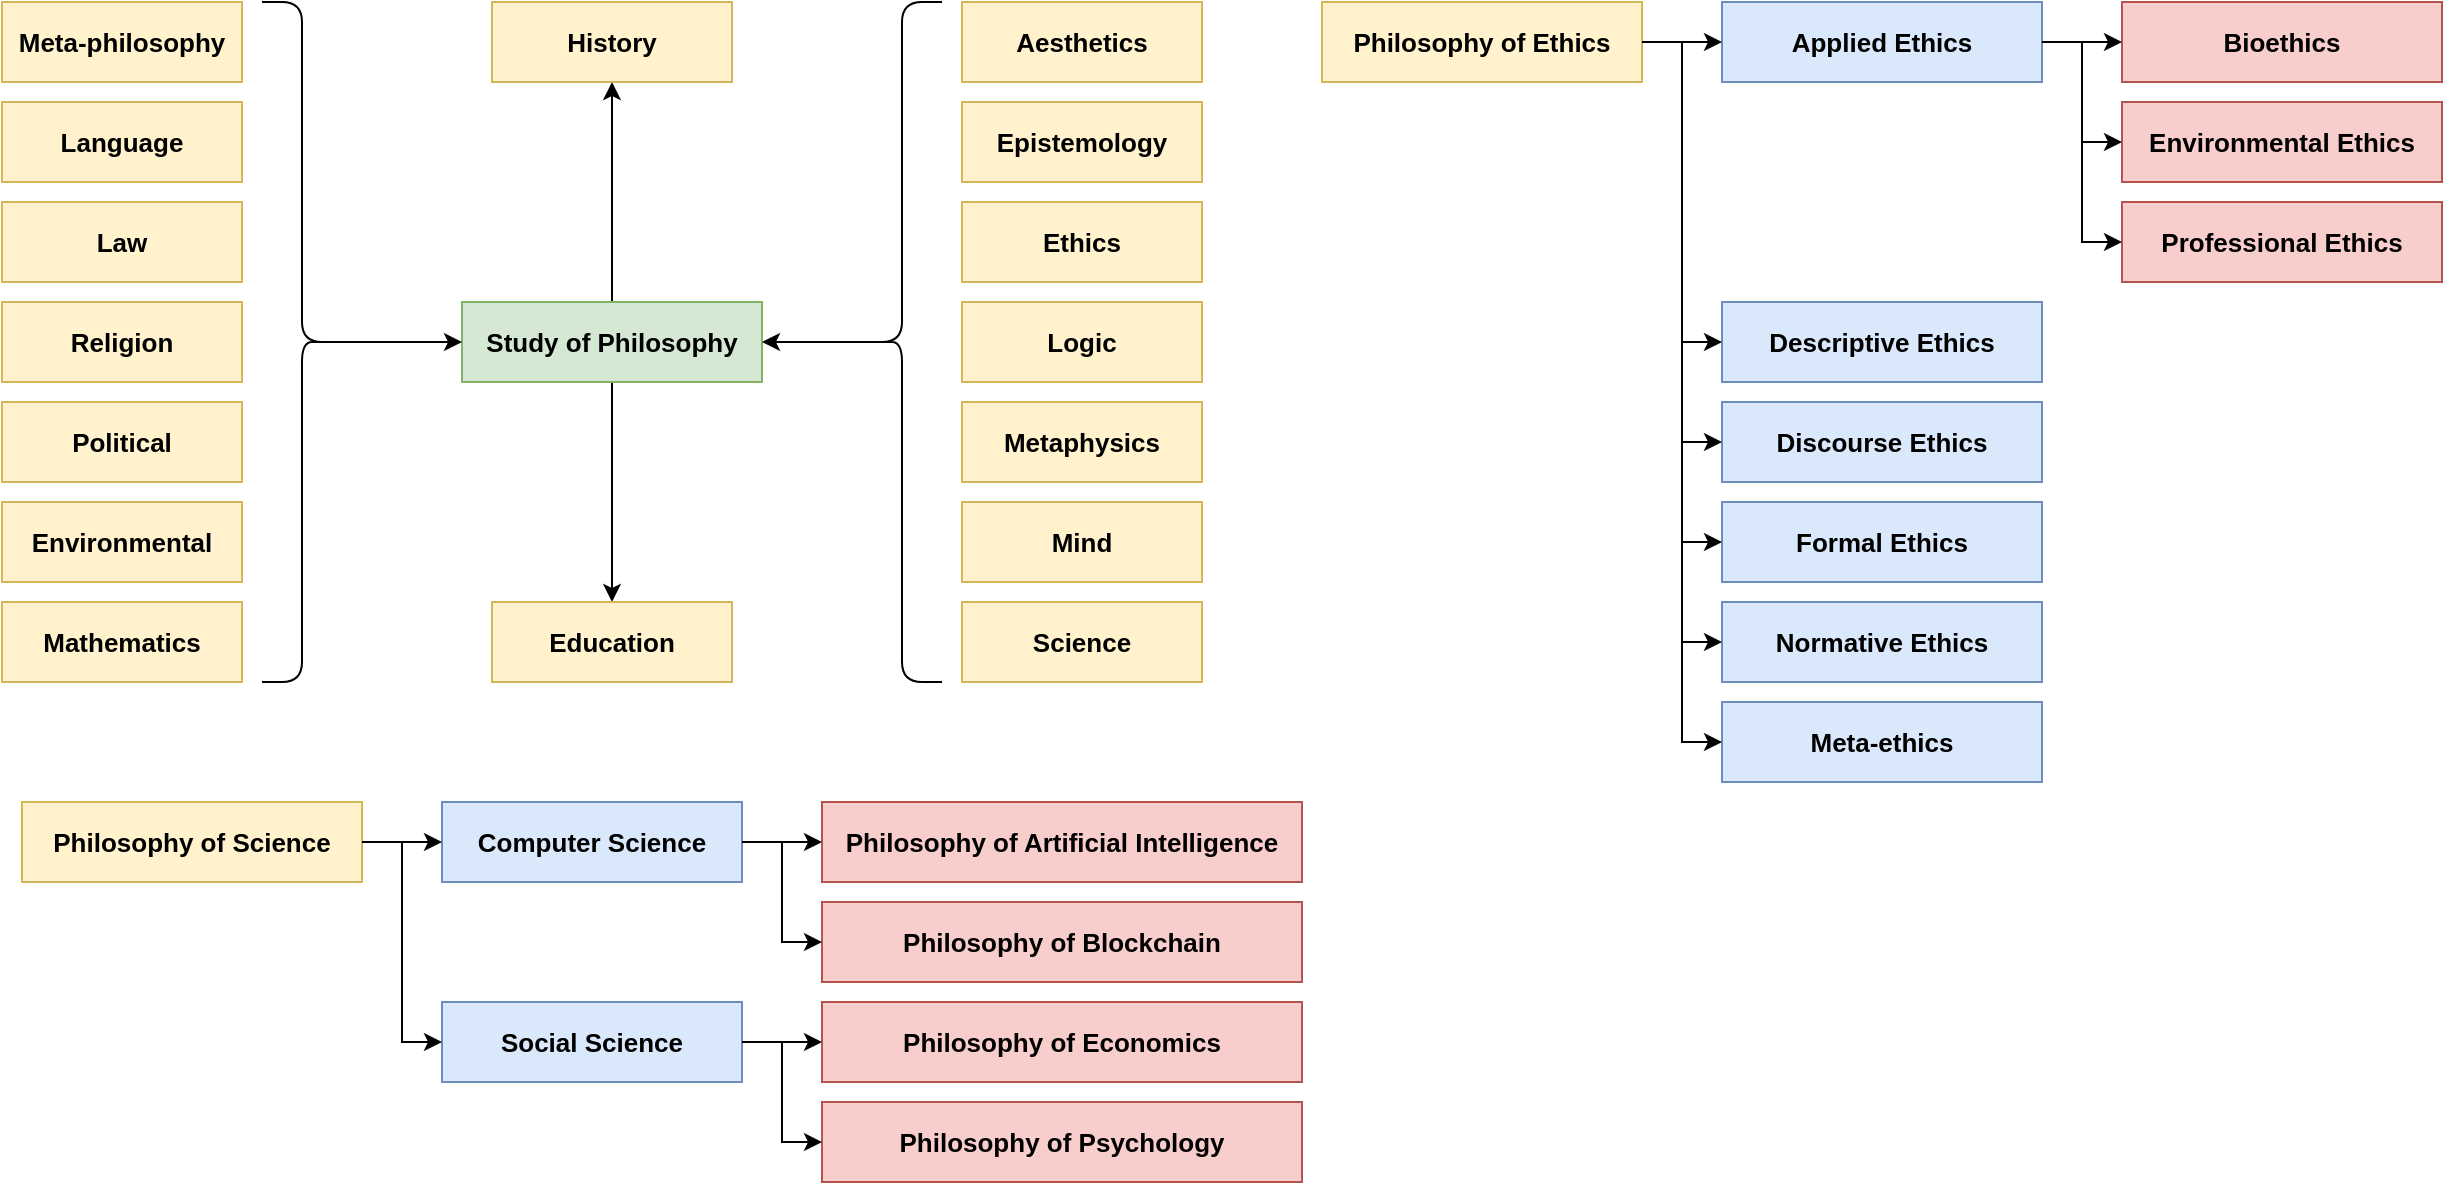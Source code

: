 <mxfile version="14.6.13" type="device" pages="2"><diagram id="k2_zn2uOwXsMtnDYr5CZ" name="Main"><mxGraphModel dx="1718" dy="510" grid="1" gridSize="10" guides="1" tooltips="1" connect="1" arrows="1" fold="1" page="1" pageScale="1" pageWidth="850" pageHeight="1100" math="0" shadow="0"><root><mxCell id="0"/><mxCell id="1" parent="0"/><mxCell id="1-BXTY9xE9zuv6jQmOAC-32" style="edgeStyle=orthogonalEdgeStyle;rounded=0;orthogonalLoop=1;jettySize=auto;html=1;exitX=0.5;exitY=0;exitDx=0;exitDy=0;fontSize=13;" parent="1" source="1-BXTY9xE9zuv6jQmOAC-1" target="1-BXTY9xE9zuv6jQmOAC-30" edge="1"><mxGeometry relative="1" as="geometry"/></mxCell><mxCell id="1-BXTY9xE9zuv6jQmOAC-33" style="edgeStyle=orthogonalEdgeStyle;rounded=0;orthogonalLoop=1;jettySize=auto;html=1;exitX=0.5;exitY=1;exitDx=0;exitDy=0;fontSize=13;" parent="1" source="1-BXTY9xE9zuv6jQmOAC-1" target="1-BXTY9xE9zuv6jQmOAC-31" edge="1"><mxGeometry relative="1" as="geometry"/></mxCell><mxCell id="1-BXTY9xE9zuv6jQmOAC-1" value="&lt;b style=&quot;font-size: 13px;&quot;&gt;Study of Philosophy&lt;/b&gt;" style="rounded=0;whiteSpace=wrap;html=1;fillColor=#d5e8d4;strokeColor=#82b366;fontSize=13;" parent="1" vertex="1"><mxGeometry x="130" y="190" width="150" height="40" as="geometry"/></mxCell><mxCell id="1-BXTY9xE9zuv6jQmOAC-4" value="&lt;b style=&quot;font-size: 13px;&quot;&gt;Aesthetics&lt;/b&gt;" style="rounded=0;whiteSpace=wrap;html=1;fillColor=#fff2cc;strokeColor=#d6b656;fontSize=13;" parent="1" vertex="1"><mxGeometry x="380" y="40" width="120" height="40" as="geometry"/></mxCell><mxCell id="1-BXTY9xE9zuv6jQmOAC-6" value="&lt;b style=&quot;font-size: 13px;&quot;&gt;Epistemology&lt;/b&gt;" style="rounded=0;whiteSpace=wrap;html=1;fillColor=#fff2cc;strokeColor=#d6b656;fontSize=13;" parent="1" vertex="1"><mxGeometry x="380" y="90" width="120" height="40" as="geometry"/></mxCell><mxCell id="1-BXTY9xE9zuv6jQmOAC-8" value="&lt;b style=&quot;font-size: 13px;&quot;&gt;Ethics&lt;/b&gt;" style="rounded=0;whiteSpace=wrap;html=1;fillColor=#fff2cc;strokeColor=#d6b656;fontSize=13;" parent="1" vertex="1"><mxGeometry x="380" y="140" width="120" height="40" as="geometry"/></mxCell><mxCell id="1-BXTY9xE9zuv6jQmOAC-10" value="&lt;b style=&quot;font-size: 13px;&quot;&gt;Logic&lt;/b&gt;" style="rounded=0;whiteSpace=wrap;html=1;fillColor=#fff2cc;strokeColor=#d6b656;fontSize=13;" parent="1" vertex="1"><mxGeometry x="380" y="190" width="120" height="40" as="geometry"/></mxCell><mxCell id="1-BXTY9xE9zuv6jQmOAC-12" value="&lt;b style=&quot;font-size: 13px;&quot;&gt;Metaphysics&lt;/b&gt;" style="rounded=0;whiteSpace=wrap;html=1;fillColor=#fff2cc;strokeColor=#d6b656;fontSize=13;" parent="1" vertex="1"><mxGeometry x="380" y="240" width="120" height="40" as="geometry"/></mxCell><mxCell id="1-BXTY9xE9zuv6jQmOAC-13" value="&lt;b style=&quot;font-size: 13px;&quot;&gt;Mind&lt;/b&gt;" style="rounded=0;whiteSpace=wrap;html=1;fillColor=#fff2cc;strokeColor=#d6b656;fontSize=13;" parent="1" vertex="1"><mxGeometry x="380" y="290" width="120" height="40" as="geometry"/></mxCell><mxCell id="1-BXTY9xE9zuv6jQmOAC-14" value="&lt;b style=&quot;font-size: 13px;&quot;&gt;Science&lt;/b&gt;" style="rounded=0;whiteSpace=wrap;html=1;fillColor=#fff2cc;strokeColor=#d6b656;fontSize=13;" parent="1" vertex="1"><mxGeometry x="380" y="340" width="120" height="40" as="geometry"/></mxCell><mxCell id="1-BXTY9xE9zuv6jQmOAC-18" value="&lt;b style=&quot;font-size: 13px;&quot;&gt;Meta-philosophy&lt;/b&gt;" style="rounded=0;whiteSpace=wrap;html=1;fillColor=#fff2cc;strokeColor=#d6b656;fontSize=13;" parent="1" vertex="1"><mxGeometry x="-100" y="40" width="120" height="40" as="geometry"/></mxCell><mxCell id="1-BXTY9xE9zuv6jQmOAC-19" value="&lt;b style=&quot;font-size: 13px;&quot;&gt;Language&lt;/b&gt;" style="rounded=0;whiteSpace=wrap;html=1;fillColor=#fff2cc;strokeColor=#d6b656;fontSize=13;" parent="1" vertex="1"><mxGeometry x="-100" y="90" width="120" height="40" as="geometry"/></mxCell><mxCell id="1-BXTY9xE9zuv6jQmOAC-20" value="&lt;b style=&quot;font-size: 13px;&quot;&gt;Law&lt;/b&gt;" style="rounded=0;whiteSpace=wrap;html=1;fillColor=#fff2cc;strokeColor=#d6b656;fontSize=13;" parent="1" vertex="1"><mxGeometry x="-100" y="140" width="120" height="40" as="geometry"/></mxCell><mxCell id="1-BXTY9xE9zuv6jQmOAC-21" value="&lt;b style=&quot;font-size: 13px;&quot;&gt;Religion&lt;/b&gt;" style="rounded=0;whiteSpace=wrap;html=1;fillColor=#fff2cc;strokeColor=#d6b656;fontSize=13;" parent="1" vertex="1"><mxGeometry x="-100" y="190" width="120" height="40" as="geometry"/></mxCell><mxCell id="1-BXTY9xE9zuv6jQmOAC-22" value="&lt;b style=&quot;font-size: 13px;&quot;&gt;Political&lt;/b&gt;" style="rounded=0;whiteSpace=wrap;html=1;fillColor=#fff2cc;strokeColor=#d6b656;fontSize=13;" parent="1" vertex="1"><mxGeometry x="-100" y="240" width="120" height="40" as="geometry"/></mxCell><mxCell id="1-BXTY9xE9zuv6jQmOAC-23" value="&lt;b style=&quot;font-size: 13px;&quot;&gt;Environmental&lt;/b&gt;" style="rounded=0;whiteSpace=wrap;html=1;fillColor=#fff2cc;strokeColor=#d6b656;fontSize=13;" parent="1" vertex="1"><mxGeometry x="-100" y="290" width="120" height="40" as="geometry"/></mxCell><mxCell id="1-BXTY9xE9zuv6jQmOAC-24" value="&lt;b style=&quot;font-size: 13px;&quot;&gt;Mathematics&lt;/b&gt;" style="rounded=0;whiteSpace=wrap;html=1;fillColor=#fff2cc;strokeColor=#d6b656;fontSize=13;" parent="1" vertex="1"><mxGeometry x="-100" y="340" width="120" height="40" as="geometry"/></mxCell><mxCell id="1-BXTY9xE9zuv6jQmOAC-28" style="edgeStyle=orthogonalEdgeStyle;rounded=0;orthogonalLoop=1;jettySize=auto;html=1;exitX=0.1;exitY=0.5;exitDx=0;exitDy=0;exitPerimeter=0;fontSize=13;" parent="1" source="1-BXTY9xE9zuv6jQmOAC-25" target="1-BXTY9xE9zuv6jQmOAC-1" edge="1"><mxGeometry relative="1" as="geometry"/></mxCell><mxCell id="1-BXTY9xE9zuv6jQmOAC-25" value="" style="shape=curlyBracket;whiteSpace=wrap;html=1;rounded=1;flipH=1;fontSize=13;" parent="1" vertex="1"><mxGeometry x="30" y="40" width="40" height="340" as="geometry"/></mxCell><mxCell id="1-BXTY9xE9zuv6jQmOAC-29" style="edgeStyle=orthogonalEdgeStyle;rounded=0;orthogonalLoop=1;jettySize=auto;html=1;exitX=0.1;exitY=0.5;exitDx=0;exitDy=0;exitPerimeter=0;fontSize=13;" parent="1" source="1-BXTY9xE9zuv6jQmOAC-26" target="1-BXTY9xE9zuv6jQmOAC-1" edge="1"><mxGeometry relative="1" as="geometry"/></mxCell><mxCell id="1-BXTY9xE9zuv6jQmOAC-26" value="" style="shape=curlyBracket;whiteSpace=wrap;html=1;rounded=1;fontSize=13;" parent="1" vertex="1"><mxGeometry x="330" y="40" width="40" height="340" as="geometry"/></mxCell><mxCell id="1-BXTY9xE9zuv6jQmOAC-30" value="&lt;b style=&quot;font-size: 13px;&quot;&gt;History&lt;/b&gt;" style="rounded=0;whiteSpace=wrap;html=1;fillColor=#fff2cc;strokeColor=#d6b656;fontSize=13;" parent="1" vertex="1"><mxGeometry x="145" y="40" width="120" height="40" as="geometry"/></mxCell><mxCell id="1-BXTY9xE9zuv6jQmOAC-31" value="&lt;b style=&quot;font-size: 13px;&quot;&gt;Education&lt;/b&gt;" style="rounded=0;whiteSpace=wrap;html=1;fillColor=#fff2cc;strokeColor=#d6b656;fontSize=13;" parent="1" vertex="1"><mxGeometry x="145" y="340" width="120" height="40" as="geometry"/></mxCell><mxCell id="AwdVLivWzrDpGmPyW5jF-1" value="" style="group" vertex="1" connectable="0" parent="1"><mxGeometry x="560" y="40" width="560" height="390" as="geometry"/></mxCell><mxCell id="AwdVLivWzrDpGmPyW5jF-2" value="&lt;b style=&quot;font-size: 13px&quot;&gt;Philosophy of Ethics&lt;/b&gt;" style="rounded=0;whiteSpace=wrap;html=1;fillColor=#fff2cc;strokeColor=#d6b656;fontSize=13;" vertex="1" parent="AwdVLivWzrDpGmPyW5jF-1"><mxGeometry width="160" height="40" as="geometry"/></mxCell><mxCell id="AwdVLivWzrDpGmPyW5jF-3" value="&lt;b style=&quot;font-size: 13px&quot;&gt;Applied Ethics&lt;/b&gt;" style="rounded=0;whiteSpace=wrap;html=1;fillColor=#dae8fc;strokeColor=#6c8ebf;fontSize=13;" vertex="1" parent="AwdVLivWzrDpGmPyW5jF-1"><mxGeometry x="200" width="160" height="40" as="geometry"/></mxCell><mxCell id="AwdVLivWzrDpGmPyW5jF-4" style="edgeStyle=orthogonalEdgeStyle;rounded=0;orthogonalLoop=1;jettySize=auto;html=1;exitX=1;exitY=0.5;exitDx=0;exitDy=0;fontSize=13;" edge="1" parent="AwdVLivWzrDpGmPyW5jF-1" source="AwdVLivWzrDpGmPyW5jF-2" target="AwdVLivWzrDpGmPyW5jF-3"><mxGeometry relative="1" as="geometry"/></mxCell><mxCell id="AwdVLivWzrDpGmPyW5jF-5" value="&lt;b style=&quot;font-size: 13px&quot;&gt;Bioethics&lt;/b&gt;" style="rounded=0;whiteSpace=wrap;html=1;fillColor=#f8cecc;strokeColor=#b85450;fontSize=13;" vertex="1" parent="AwdVLivWzrDpGmPyW5jF-1"><mxGeometry x="400" width="160" height="40" as="geometry"/></mxCell><mxCell id="AwdVLivWzrDpGmPyW5jF-6" style="edgeStyle=orthogonalEdgeStyle;rounded=0;orthogonalLoop=1;jettySize=auto;html=1;exitX=1;exitY=0.5;exitDx=0;exitDy=0;fontSize=13;" edge="1" parent="AwdVLivWzrDpGmPyW5jF-1" source="AwdVLivWzrDpGmPyW5jF-3" target="AwdVLivWzrDpGmPyW5jF-5"><mxGeometry relative="1" as="geometry"/></mxCell><mxCell id="AwdVLivWzrDpGmPyW5jF-7" value="&lt;b style=&quot;font-size: 13px&quot;&gt;Descriptive Ethics&lt;/b&gt;" style="rounded=0;whiteSpace=wrap;html=1;fillColor=#dae8fc;strokeColor=#6c8ebf;fontSize=13;" vertex="1" parent="AwdVLivWzrDpGmPyW5jF-1"><mxGeometry x="200" y="150" width="160" height="40" as="geometry"/></mxCell><mxCell id="AwdVLivWzrDpGmPyW5jF-8" style="edgeStyle=orthogonalEdgeStyle;rounded=0;orthogonalLoop=1;jettySize=auto;html=1;exitX=1;exitY=0.5;exitDx=0;exitDy=0;entryX=0;entryY=0.5;entryDx=0;entryDy=0;fontSize=13;" edge="1" parent="AwdVLivWzrDpGmPyW5jF-1" source="AwdVLivWzrDpGmPyW5jF-2" target="AwdVLivWzrDpGmPyW5jF-7"><mxGeometry relative="1" as="geometry"/></mxCell><mxCell id="AwdVLivWzrDpGmPyW5jF-9" value="&lt;b style=&quot;font-size: 13px&quot;&gt;Environmental Ethics&lt;/b&gt;" style="rounded=0;whiteSpace=wrap;html=1;fillColor=#f8cecc;strokeColor=#b85450;fontSize=13;" vertex="1" parent="AwdVLivWzrDpGmPyW5jF-1"><mxGeometry x="400" y="50" width="160" height="40" as="geometry"/></mxCell><mxCell id="AwdVLivWzrDpGmPyW5jF-10" style="edgeStyle=orthogonalEdgeStyle;rounded=0;orthogonalLoop=1;jettySize=auto;html=1;exitX=1;exitY=0.5;exitDx=0;exitDy=0;entryX=0;entryY=0.5;entryDx=0;entryDy=0;fontSize=13;" edge="1" parent="AwdVLivWzrDpGmPyW5jF-1" source="AwdVLivWzrDpGmPyW5jF-3" target="AwdVLivWzrDpGmPyW5jF-9"><mxGeometry relative="1" as="geometry"/></mxCell><mxCell id="AwdVLivWzrDpGmPyW5jF-11" value="&lt;b style=&quot;font-size: 13px&quot;&gt;Professional Ethics&lt;/b&gt;" style="rounded=0;whiteSpace=wrap;html=1;fillColor=#f8cecc;strokeColor=#b85450;fontSize=13;" vertex="1" parent="AwdVLivWzrDpGmPyW5jF-1"><mxGeometry x="400" y="100" width="160" height="40" as="geometry"/></mxCell><mxCell id="AwdVLivWzrDpGmPyW5jF-12" style="edgeStyle=orthogonalEdgeStyle;rounded=0;orthogonalLoop=1;jettySize=auto;html=1;exitX=1;exitY=0.5;exitDx=0;exitDy=0;entryX=0;entryY=0.5;entryDx=0;entryDy=0;fontSize=13;" edge="1" parent="AwdVLivWzrDpGmPyW5jF-1" source="AwdVLivWzrDpGmPyW5jF-3" target="AwdVLivWzrDpGmPyW5jF-11"><mxGeometry relative="1" as="geometry"/></mxCell><mxCell id="AwdVLivWzrDpGmPyW5jF-13" value="&lt;b style=&quot;font-size: 13px&quot;&gt;Discourse Ethics&lt;/b&gt;" style="rounded=0;whiteSpace=wrap;html=1;fillColor=#dae8fc;strokeColor=#6c8ebf;fontSize=13;" vertex="1" parent="AwdVLivWzrDpGmPyW5jF-1"><mxGeometry x="200" y="200" width="160" height="40" as="geometry"/></mxCell><mxCell id="AwdVLivWzrDpGmPyW5jF-14" style="edgeStyle=orthogonalEdgeStyle;rounded=0;orthogonalLoop=1;jettySize=auto;html=1;exitX=1;exitY=0.5;exitDx=0;exitDy=0;entryX=0;entryY=0.5;entryDx=0;entryDy=0;fontSize=13;" edge="1" parent="AwdVLivWzrDpGmPyW5jF-1" source="AwdVLivWzrDpGmPyW5jF-2" target="AwdVLivWzrDpGmPyW5jF-13"><mxGeometry relative="1" as="geometry"/></mxCell><mxCell id="AwdVLivWzrDpGmPyW5jF-15" value="&lt;b style=&quot;font-size: 13px&quot;&gt;Formal Ethics&lt;/b&gt;" style="rounded=0;whiteSpace=wrap;html=1;fillColor=#dae8fc;strokeColor=#6c8ebf;fontSize=13;" vertex="1" parent="AwdVLivWzrDpGmPyW5jF-1"><mxGeometry x="200" y="250" width="160" height="40" as="geometry"/></mxCell><mxCell id="AwdVLivWzrDpGmPyW5jF-16" style="edgeStyle=orthogonalEdgeStyle;rounded=0;orthogonalLoop=1;jettySize=auto;html=1;exitX=1;exitY=0.5;exitDx=0;exitDy=0;entryX=0;entryY=0.5;entryDx=0;entryDy=0;fontSize=13;" edge="1" parent="AwdVLivWzrDpGmPyW5jF-1" source="AwdVLivWzrDpGmPyW5jF-2" target="AwdVLivWzrDpGmPyW5jF-15"><mxGeometry relative="1" as="geometry"/></mxCell><mxCell id="AwdVLivWzrDpGmPyW5jF-17" value="&lt;b style=&quot;font-size: 13px&quot;&gt;Normative Ethics&lt;/b&gt;" style="rounded=0;whiteSpace=wrap;html=1;fillColor=#dae8fc;strokeColor=#6c8ebf;fontSize=13;" vertex="1" parent="AwdVLivWzrDpGmPyW5jF-1"><mxGeometry x="200" y="300" width="160" height="40" as="geometry"/></mxCell><mxCell id="AwdVLivWzrDpGmPyW5jF-18" style="edgeStyle=orthogonalEdgeStyle;rounded=0;orthogonalLoop=1;jettySize=auto;html=1;exitX=1;exitY=0.5;exitDx=0;exitDy=0;entryX=0;entryY=0.5;entryDx=0;entryDy=0;fontSize=13;" edge="1" parent="AwdVLivWzrDpGmPyW5jF-1" source="AwdVLivWzrDpGmPyW5jF-2" target="AwdVLivWzrDpGmPyW5jF-17"><mxGeometry relative="1" as="geometry"/></mxCell><mxCell id="AwdVLivWzrDpGmPyW5jF-19" value="&lt;b style=&quot;font-size: 13px&quot;&gt;Meta-ethics&lt;/b&gt;" style="rounded=0;whiteSpace=wrap;html=1;fillColor=#dae8fc;strokeColor=#6c8ebf;fontSize=13;" vertex="1" parent="AwdVLivWzrDpGmPyW5jF-1"><mxGeometry x="200" y="350" width="160" height="40" as="geometry"/></mxCell><mxCell id="AwdVLivWzrDpGmPyW5jF-20" style="edgeStyle=orthogonalEdgeStyle;rounded=0;orthogonalLoop=1;jettySize=auto;html=1;exitX=1;exitY=0.5;exitDx=0;exitDy=0;entryX=0;entryY=0.5;entryDx=0;entryDy=0;fontSize=13;" edge="1" parent="AwdVLivWzrDpGmPyW5jF-1" source="AwdVLivWzrDpGmPyW5jF-2" target="AwdVLivWzrDpGmPyW5jF-19"><mxGeometry relative="1" as="geometry"/></mxCell><mxCell id="4MRCDeyEtJh0TkcPHgG2-14" value="" style="group" vertex="1" connectable="0" parent="1"><mxGeometry x="-90" y="440" width="640" height="190" as="geometry"/></mxCell><mxCell id="4MRCDeyEtJh0TkcPHgG2-1" value="&lt;b style=&quot;font-size: 13px&quot;&gt;Philosophy of Science&lt;/b&gt;" style="rounded=0;whiteSpace=wrap;html=1;fillColor=#fff2cc;strokeColor=#d6b656;fontSize=13;" vertex="1" parent="4MRCDeyEtJh0TkcPHgG2-14"><mxGeometry width="170" height="40" as="geometry"/></mxCell><mxCell id="4MRCDeyEtJh0TkcPHgG2-2" value="&lt;b style=&quot;font-size: 13px&quot;&gt;Computer Science&lt;/b&gt;" style="rounded=0;whiteSpace=wrap;html=1;fillColor=#dae8fc;strokeColor=#6c8ebf;fontSize=13;" vertex="1" parent="4MRCDeyEtJh0TkcPHgG2-14"><mxGeometry x="210" width="150" height="40" as="geometry"/></mxCell><mxCell id="4MRCDeyEtJh0TkcPHgG2-3" style="edgeStyle=orthogonalEdgeStyle;rounded=0;orthogonalLoop=1;jettySize=auto;html=1;exitX=1;exitY=0.5;exitDx=0;exitDy=0;fontSize=13;" edge="1" parent="4MRCDeyEtJh0TkcPHgG2-14" source="4MRCDeyEtJh0TkcPHgG2-1" target="4MRCDeyEtJh0TkcPHgG2-2"><mxGeometry relative="1" as="geometry"/></mxCell><mxCell id="4MRCDeyEtJh0TkcPHgG2-4" value="&lt;b style=&quot;font-size: 13px&quot;&gt;Social Science&lt;/b&gt;" style="rounded=0;whiteSpace=wrap;html=1;fillColor=#dae8fc;strokeColor=#6c8ebf;fontSize=13;" vertex="1" parent="4MRCDeyEtJh0TkcPHgG2-14"><mxGeometry x="210" y="100" width="150" height="40" as="geometry"/></mxCell><mxCell id="4MRCDeyEtJh0TkcPHgG2-10" style="edgeStyle=orthogonalEdgeStyle;rounded=0;orthogonalLoop=1;jettySize=auto;html=1;exitX=1;exitY=0.5;exitDx=0;exitDy=0;entryX=0;entryY=0.5;entryDx=0;entryDy=0;fontSize=13;" edge="1" parent="4MRCDeyEtJh0TkcPHgG2-14" source="4MRCDeyEtJh0TkcPHgG2-1" target="4MRCDeyEtJh0TkcPHgG2-4"><mxGeometry relative="1" as="geometry"/></mxCell><mxCell id="4MRCDeyEtJh0TkcPHgG2-5" value="&lt;b style=&quot;font-size: 13px&quot;&gt;Philosophy of Artificial Intelligence&lt;/b&gt;" style="rounded=0;whiteSpace=wrap;html=1;fillColor=#f8cecc;strokeColor=#b85450;fontSize=13;" vertex="1" parent="4MRCDeyEtJh0TkcPHgG2-14"><mxGeometry x="400" width="240" height="40" as="geometry"/></mxCell><mxCell id="4MRCDeyEtJh0TkcPHgG2-6" style="edgeStyle=orthogonalEdgeStyle;rounded=0;orthogonalLoop=1;jettySize=auto;html=1;exitX=1;exitY=0.5;exitDx=0;exitDy=0;fontSize=13;" edge="1" parent="4MRCDeyEtJh0TkcPHgG2-14" source="4MRCDeyEtJh0TkcPHgG2-2" target="4MRCDeyEtJh0TkcPHgG2-5"><mxGeometry relative="1" as="geometry"/></mxCell><mxCell id="4MRCDeyEtJh0TkcPHgG2-7" value="&lt;b style=&quot;font-size: 13px&quot;&gt;Philosophy of Blockchain&lt;/b&gt;" style="rounded=0;whiteSpace=wrap;html=1;fillColor=#f8cecc;strokeColor=#b85450;fontSize=13;" vertex="1" parent="4MRCDeyEtJh0TkcPHgG2-14"><mxGeometry x="400" y="50" width="240" height="40" as="geometry"/></mxCell><mxCell id="4MRCDeyEtJh0TkcPHgG2-8" style="edgeStyle=orthogonalEdgeStyle;rounded=0;orthogonalLoop=1;jettySize=auto;html=1;exitX=1;exitY=0.5;exitDx=0;exitDy=0;entryX=0;entryY=0.5;entryDx=0;entryDy=0;fontSize=13;" edge="1" parent="4MRCDeyEtJh0TkcPHgG2-14" source="4MRCDeyEtJh0TkcPHgG2-2" target="4MRCDeyEtJh0TkcPHgG2-7"><mxGeometry relative="1" as="geometry"/></mxCell><mxCell id="4MRCDeyEtJh0TkcPHgG2-9" value="&lt;b style=&quot;font-size: 13px&quot;&gt;Philosophy of Economics&lt;/b&gt;" style="rounded=0;whiteSpace=wrap;html=1;fillColor=#f8cecc;strokeColor=#b85450;fontSize=13;" vertex="1" parent="4MRCDeyEtJh0TkcPHgG2-14"><mxGeometry x="400" y="100" width="240" height="40" as="geometry"/></mxCell><mxCell id="4MRCDeyEtJh0TkcPHgG2-11" style="edgeStyle=orthogonalEdgeStyle;rounded=0;orthogonalLoop=1;jettySize=auto;html=1;exitX=1;exitY=0.5;exitDx=0;exitDy=0;fontSize=13;" edge="1" parent="4MRCDeyEtJh0TkcPHgG2-14" source="4MRCDeyEtJh0TkcPHgG2-4" target="4MRCDeyEtJh0TkcPHgG2-9"><mxGeometry relative="1" as="geometry"/></mxCell><mxCell id="4MRCDeyEtJh0TkcPHgG2-12" value="&lt;b style=&quot;font-size: 13px&quot;&gt;Philosophy of Psychology&lt;/b&gt;" style="rounded=0;whiteSpace=wrap;html=1;fillColor=#f8cecc;strokeColor=#b85450;fontSize=13;" vertex="1" parent="4MRCDeyEtJh0TkcPHgG2-14"><mxGeometry x="400" y="150" width="240" height="40" as="geometry"/></mxCell><mxCell id="4MRCDeyEtJh0TkcPHgG2-13" style="edgeStyle=orthogonalEdgeStyle;rounded=0;orthogonalLoop=1;jettySize=auto;html=1;exitX=1;exitY=0.5;exitDx=0;exitDy=0;entryX=0;entryY=0.5;entryDx=0;entryDy=0;fontSize=13;" edge="1" parent="4MRCDeyEtJh0TkcPHgG2-14" source="4MRCDeyEtJh0TkcPHgG2-4" target="4MRCDeyEtJh0TkcPHgG2-12"><mxGeometry relative="1" as="geometry"/></mxCell></root></mxGraphModel></diagram><diagram id="8PyYPeITPksB2Z_Ss_8m" name="Temp"><mxGraphModel dx="1718" dy="510" grid="1" gridSize="10" guides="1" tooltips="1" connect="1" arrows="1" fold="1" page="1" pageScale="1" pageWidth="850" pageHeight="1100" math="0" shadow="0"><root><mxCell id="6uhEJD8NAkjHVJXArdkf-0"/><mxCell id="6uhEJD8NAkjHVJXArdkf-1" parent="6uhEJD8NAkjHVJXArdkf-0"/><mxCell id="nU3GNnKDMqdDAiF5lPDm-0" value="" style="group" vertex="1" connectable="0" parent="6uhEJD8NAkjHVJXArdkf-1"><mxGeometry x="-90" y="440" width="640" height="190" as="geometry"/></mxCell><mxCell id="nU3GNnKDMqdDAiF5lPDm-1" value="&lt;b style=&quot;font-size: 13px&quot;&gt;Philosophy of Science&lt;/b&gt;" style="rounded=0;whiteSpace=wrap;html=1;fillColor=#fff2cc;strokeColor=#d6b656;fontSize=13;" vertex="1" parent="nU3GNnKDMqdDAiF5lPDm-0"><mxGeometry width="170" height="40" as="geometry"/></mxCell><mxCell id="nU3GNnKDMqdDAiF5lPDm-2" value="&lt;b style=&quot;font-size: 13px&quot;&gt;Computer Science&lt;/b&gt;" style="rounded=0;whiteSpace=wrap;html=1;fillColor=#dae8fc;strokeColor=#6c8ebf;fontSize=13;" vertex="1" parent="nU3GNnKDMqdDAiF5lPDm-0"><mxGeometry x="210" width="150" height="40" as="geometry"/></mxCell><mxCell id="nU3GNnKDMqdDAiF5lPDm-3" style="edgeStyle=orthogonalEdgeStyle;rounded=0;orthogonalLoop=1;jettySize=auto;html=1;exitX=1;exitY=0.5;exitDx=0;exitDy=0;fontSize=13;" edge="1" parent="nU3GNnKDMqdDAiF5lPDm-0" source="nU3GNnKDMqdDAiF5lPDm-1" target="nU3GNnKDMqdDAiF5lPDm-2"><mxGeometry relative="1" as="geometry"/></mxCell><mxCell id="nU3GNnKDMqdDAiF5lPDm-4" value="&lt;b style=&quot;font-size: 13px&quot;&gt;Social Science&lt;/b&gt;" style="rounded=0;whiteSpace=wrap;html=1;fillColor=#dae8fc;strokeColor=#6c8ebf;fontSize=13;" vertex="1" parent="nU3GNnKDMqdDAiF5lPDm-0"><mxGeometry x="210" y="100" width="150" height="40" as="geometry"/></mxCell><mxCell id="nU3GNnKDMqdDAiF5lPDm-5" style="edgeStyle=orthogonalEdgeStyle;rounded=0;orthogonalLoop=1;jettySize=auto;html=1;exitX=1;exitY=0.5;exitDx=0;exitDy=0;entryX=0;entryY=0.5;entryDx=0;entryDy=0;fontSize=13;" edge="1" parent="nU3GNnKDMqdDAiF5lPDm-0" source="nU3GNnKDMqdDAiF5lPDm-1" target="nU3GNnKDMqdDAiF5lPDm-4"><mxGeometry relative="1" as="geometry"/></mxCell><mxCell id="nU3GNnKDMqdDAiF5lPDm-6" value="&lt;b style=&quot;font-size: 13px&quot;&gt;Philosophy of Artificial Intelligence&lt;/b&gt;" style="rounded=0;whiteSpace=wrap;html=1;fillColor=#f8cecc;strokeColor=#b85450;fontSize=13;" vertex="1" parent="nU3GNnKDMqdDAiF5lPDm-0"><mxGeometry x="400" width="240" height="40" as="geometry"/></mxCell><mxCell id="nU3GNnKDMqdDAiF5lPDm-7" style="edgeStyle=orthogonalEdgeStyle;rounded=0;orthogonalLoop=1;jettySize=auto;html=1;exitX=1;exitY=0.5;exitDx=0;exitDy=0;fontSize=13;" edge="1" parent="nU3GNnKDMqdDAiF5lPDm-0" source="nU3GNnKDMqdDAiF5lPDm-2" target="nU3GNnKDMqdDAiF5lPDm-6"><mxGeometry relative="1" as="geometry"/></mxCell><mxCell id="nU3GNnKDMqdDAiF5lPDm-8" value="&lt;b style=&quot;font-size: 13px&quot;&gt;Philosophy of Blockchain&lt;/b&gt;" style="rounded=0;whiteSpace=wrap;html=1;fillColor=#f8cecc;strokeColor=#b85450;fontSize=13;" vertex="1" parent="nU3GNnKDMqdDAiF5lPDm-0"><mxGeometry x="400" y="50" width="240" height="40" as="geometry"/></mxCell><mxCell id="nU3GNnKDMqdDAiF5lPDm-9" style="edgeStyle=orthogonalEdgeStyle;rounded=0;orthogonalLoop=1;jettySize=auto;html=1;exitX=1;exitY=0.5;exitDx=0;exitDy=0;entryX=0;entryY=0.5;entryDx=0;entryDy=0;fontSize=13;" edge="1" parent="nU3GNnKDMqdDAiF5lPDm-0" source="nU3GNnKDMqdDAiF5lPDm-2" target="nU3GNnKDMqdDAiF5lPDm-8"><mxGeometry relative="1" as="geometry"/></mxCell><mxCell id="nU3GNnKDMqdDAiF5lPDm-10" value="&lt;b style=&quot;font-size: 13px&quot;&gt;Philosophy of Economics&lt;/b&gt;" style="rounded=0;whiteSpace=wrap;html=1;fillColor=#f8cecc;strokeColor=#b85450;fontSize=13;" vertex="1" parent="nU3GNnKDMqdDAiF5lPDm-0"><mxGeometry x="400" y="100" width="240" height="40" as="geometry"/></mxCell><mxCell id="nU3GNnKDMqdDAiF5lPDm-11" style="edgeStyle=orthogonalEdgeStyle;rounded=0;orthogonalLoop=1;jettySize=auto;html=1;exitX=1;exitY=0.5;exitDx=0;exitDy=0;fontSize=13;" edge="1" parent="nU3GNnKDMqdDAiF5lPDm-0" source="nU3GNnKDMqdDAiF5lPDm-4" target="nU3GNnKDMqdDAiF5lPDm-10"><mxGeometry relative="1" as="geometry"/></mxCell><mxCell id="nU3GNnKDMqdDAiF5lPDm-12" value="&lt;b style=&quot;font-size: 13px&quot;&gt;Philosophy of Psychology&lt;/b&gt;" style="rounded=0;whiteSpace=wrap;html=1;fillColor=#f8cecc;strokeColor=#b85450;fontSize=13;" vertex="1" parent="nU3GNnKDMqdDAiF5lPDm-0"><mxGeometry x="400" y="150" width="240" height="40" as="geometry"/></mxCell><mxCell id="nU3GNnKDMqdDAiF5lPDm-13" style="edgeStyle=orthogonalEdgeStyle;rounded=0;orthogonalLoop=1;jettySize=auto;html=1;exitX=1;exitY=0.5;exitDx=0;exitDy=0;entryX=0;entryY=0.5;entryDx=0;entryDy=0;fontSize=13;" edge="1" parent="nU3GNnKDMqdDAiF5lPDm-0" source="nU3GNnKDMqdDAiF5lPDm-4" target="nU3GNnKDMqdDAiF5lPDm-12"><mxGeometry relative="1" as="geometry"/></mxCell></root></mxGraphModel></diagram></mxfile>